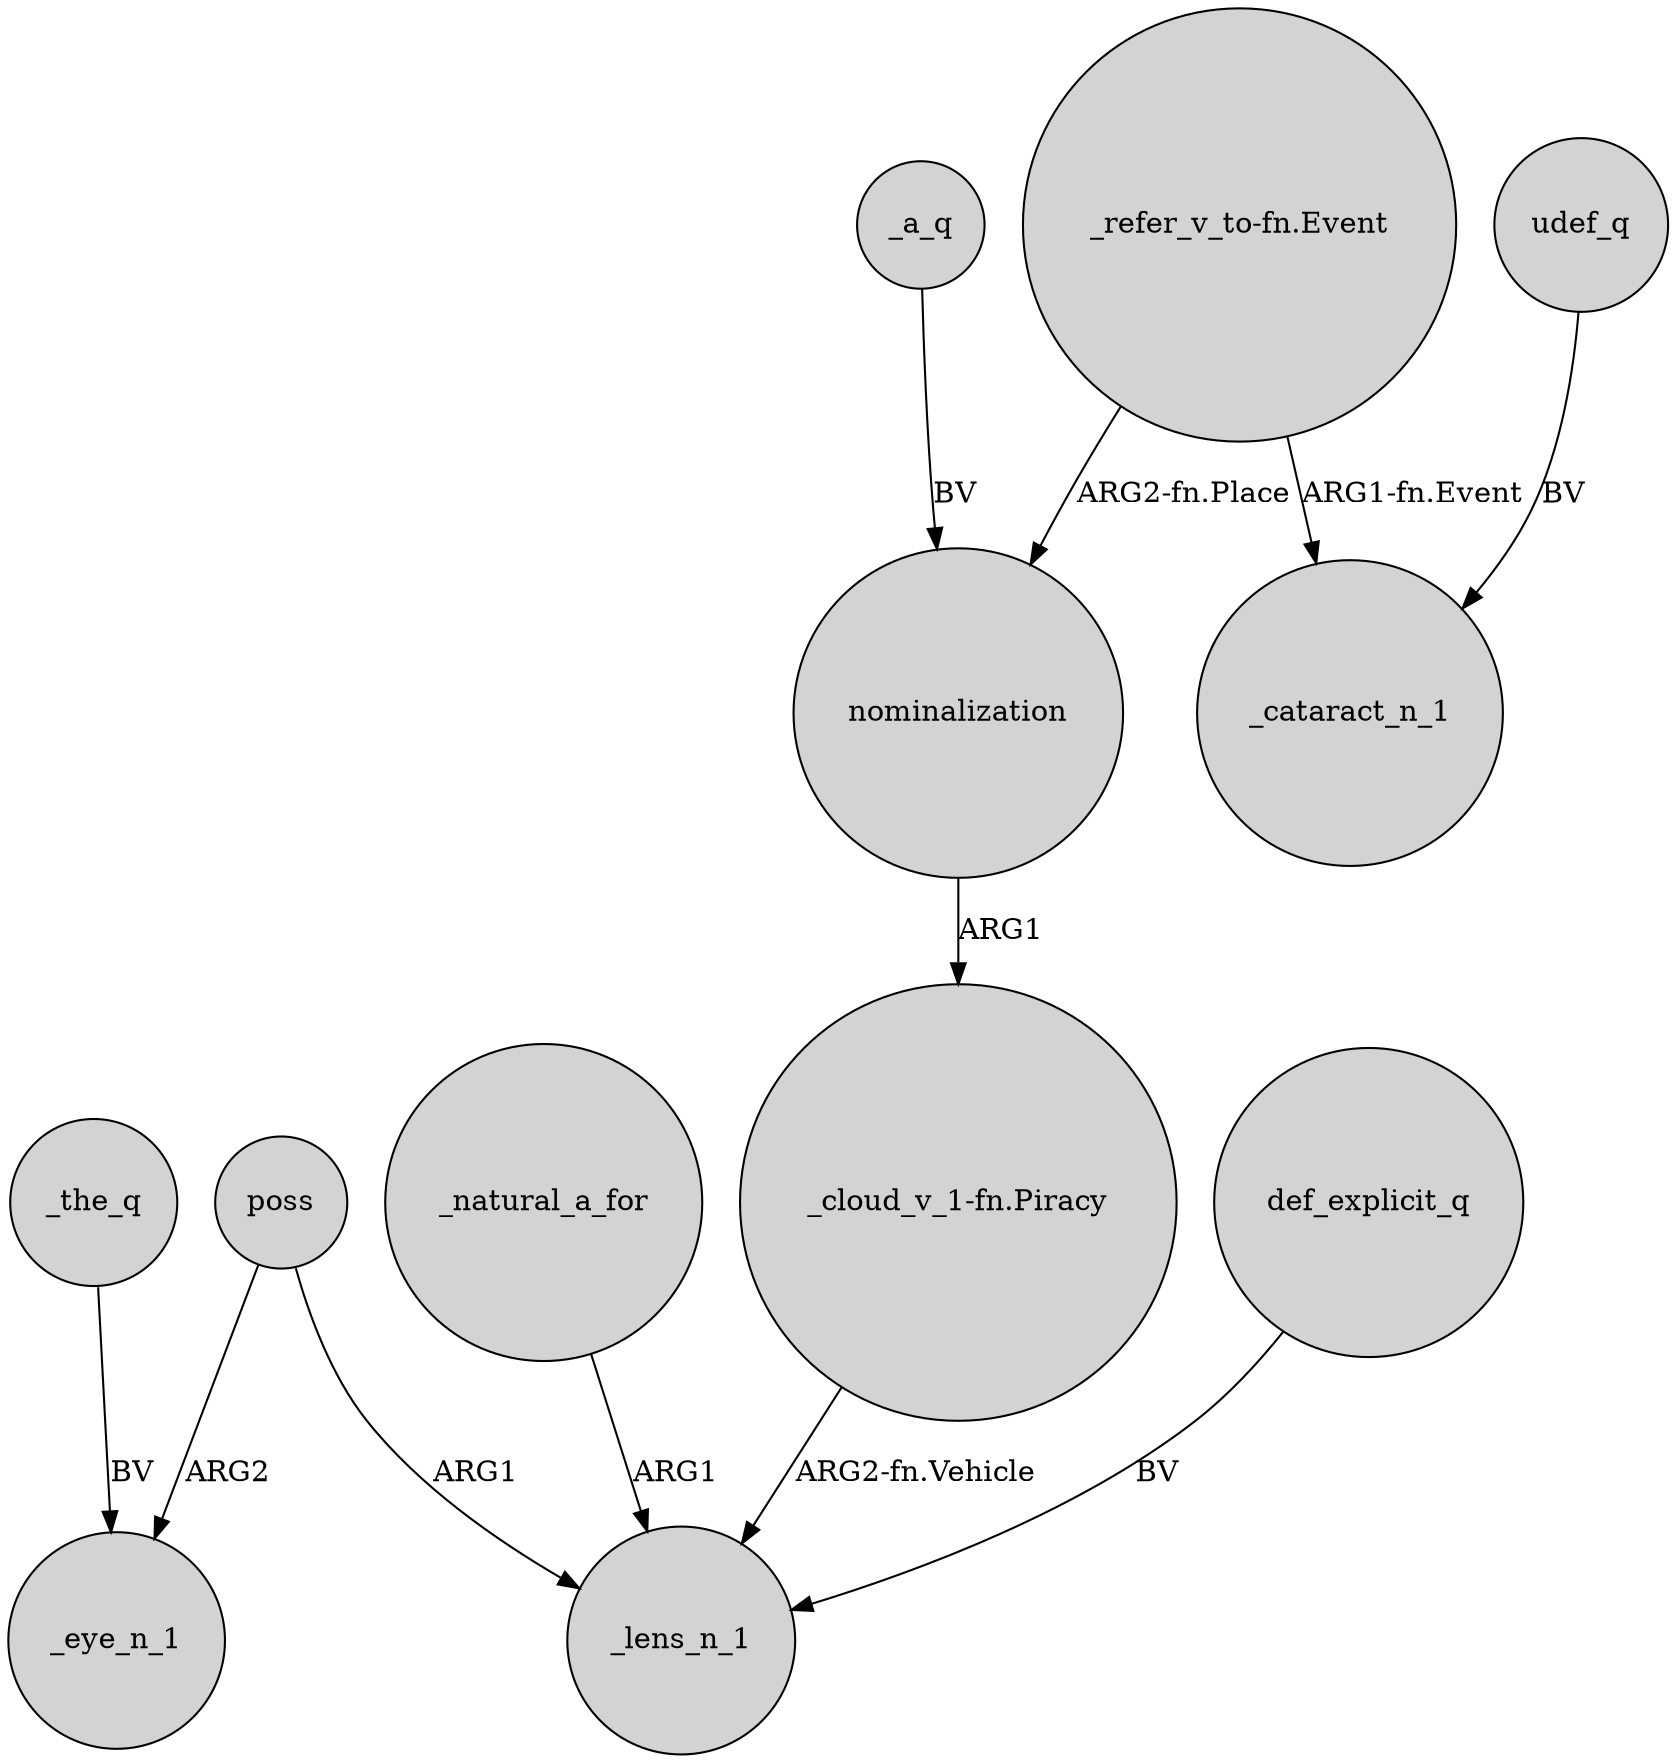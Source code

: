 digraph {
	node [shape=circle style=filled]
	nominalization -> "_cloud_v_1-fn.Piracy" [label=ARG1]
	_the_q -> _eye_n_1 [label=BV]
	poss -> _eye_n_1 [label=ARG2]
	def_explicit_q -> _lens_n_1 [label=BV]
	"_cloud_v_1-fn.Piracy" -> _lens_n_1 [label="ARG2-fn.Vehicle"]
	_natural_a_for -> _lens_n_1 [label=ARG1]
	_a_q -> nominalization [label=BV]
	udef_q -> _cataract_n_1 [label=BV]
	"_refer_v_to-fn.Event" -> nominalization [label="ARG2-fn.Place"]
	"_refer_v_to-fn.Event" -> _cataract_n_1 [label="ARG1-fn.Event"]
	poss -> _lens_n_1 [label=ARG1]
}
